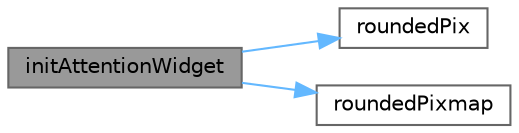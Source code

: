 digraph "initAttentionWidget"
{
 // LATEX_PDF_SIZE
  bgcolor="transparent";
  edge [fontname=Helvetica,fontsize=10,labelfontname=Helvetica,labelfontsize=10];
  node [fontname=Helvetica,fontsize=10,shape=box,height=0.2,width=0.4];
  rankdir="LR";
  Node1 [id="Node000001",label="initAttentionWidget",height=0.2,width=0.4,color="gray40", fillcolor="grey60", style="filled", fontcolor="black",tooltip="初始化关注控件"];
  Node1 -> Node2 [id="edge1_Node000001_Node000002",color="steelblue1",style="solid",tooltip=" "];
  Node2 [id="Node000002",label="roundedPix",height=0.2,width=0.4,color="grey40", fillcolor="white", style="filled",URL="$_music_item_widget_8cpp.html#a576ca65ebb105355024779fb458fe476",tooltip="创建圆角图片"];
  Node1 -> Node3 [id="edge2_Node000001_Node000003",color="steelblue1",style="solid",tooltip=" "];
  Node3 [id="Node000003",label="roundedPixmap",height=0.2,width=0.4,color="grey40", fillcolor="white", style="filled",URL="$class_live.html#a812ebf03d24f627d374c77e25e6c224e",tooltip="生成圆角图片"];
}
